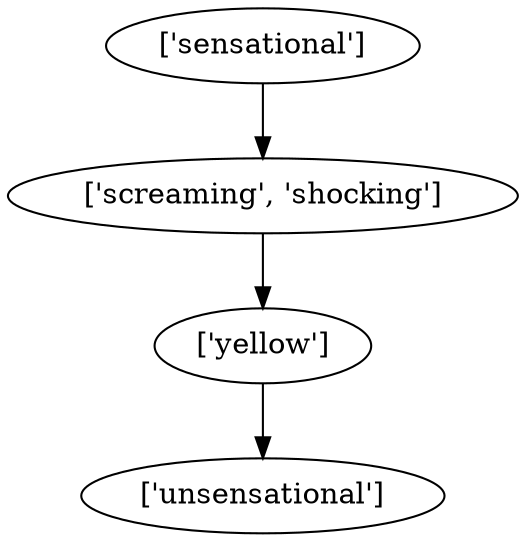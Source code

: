 strict digraph  {
	"['yellow']" -> "['unsensational']";
	"['screaming', 'shocking']" -> "['yellow']";
	"['sensational']" -> "['screaming', 'shocking']";
}
